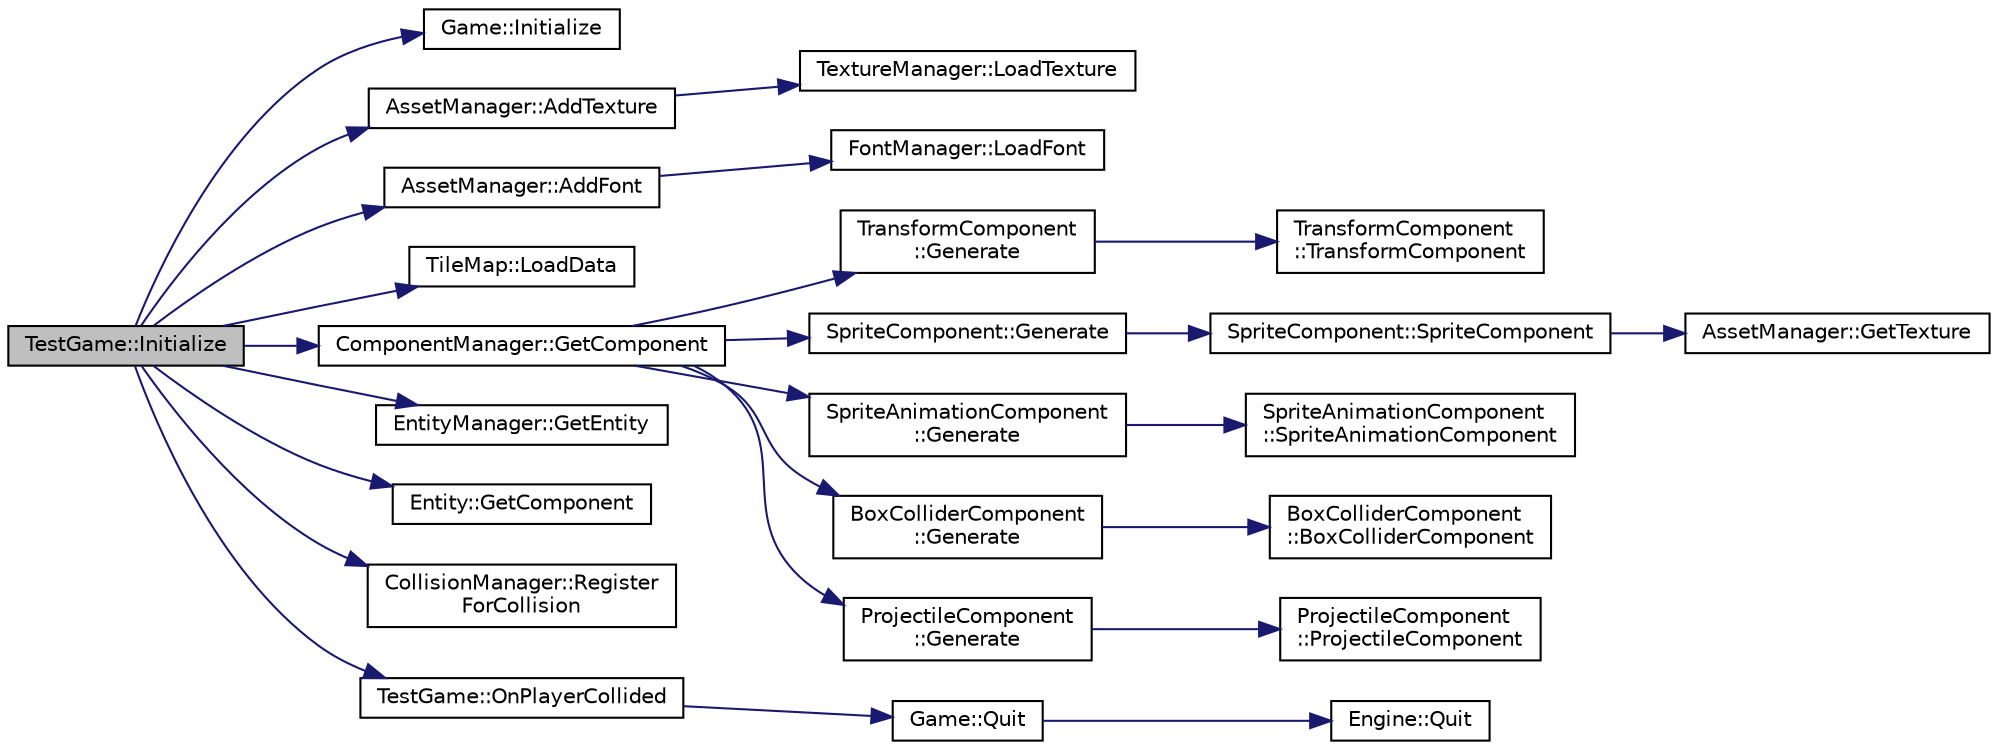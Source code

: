 digraph "TestGame::Initialize"
{
  edge [fontname="Helvetica",fontsize="10",labelfontname="Helvetica",labelfontsize="10"];
  node [fontname="Helvetica",fontsize="10",shape=record];
  rankdir="LR";
  Node1 [label="TestGame::Initialize",height=0.2,width=0.4,color="black", fillcolor="grey75", style="filled", fontcolor="black"];
  Node1 -> Node2 [color="midnightblue",fontsize="10",style="solid",fontname="Helvetica"];
  Node2 [label="Game::Initialize",height=0.2,width=0.4,color="black", fillcolor="white", style="filled",URL="$class_game.html#adc01a7fae5261c95f7e6b41024e6c533"];
  Node1 -> Node3 [color="midnightblue",fontsize="10",style="solid",fontname="Helvetica"];
  Node3 [label="AssetManager::AddTexture",height=0.2,width=0.4,color="black", fillcolor="white", style="filled",URL="$class_asset_manager.html#a9e78da203ca88cc4e0bd8441e8bd0977"];
  Node3 -> Node4 [color="midnightblue",fontsize="10",style="solid",fontname="Helvetica"];
  Node4 [label="TextureManager::LoadTexture",height=0.2,width=0.4,color="black", fillcolor="white", style="filled",URL="$class_texture_manager.html#a9ca02c19d39a84c973d5ae7bb3859bf6"];
  Node1 -> Node5 [color="midnightblue",fontsize="10",style="solid",fontname="Helvetica"];
  Node5 [label="AssetManager::AddFont",height=0.2,width=0.4,color="black", fillcolor="white", style="filled",URL="$class_asset_manager.html#aa224b14753f6077046c2b07e7c464b8b"];
  Node5 -> Node6 [color="midnightblue",fontsize="10",style="solid",fontname="Helvetica"];
  Node6 [label="FontManager::LoadFont",height=0.2,width=0.4,color="black", fillcolor="white", style="filled",URL="$class_font_manager.html#af7ac96454f2a8b1d0c206059c5d96ab5"];
  Node1 -> Node7 [color="midnightblue",fontsize="10",style="solid",fontname="Helvetica"];
  Node7 [label="TileMap::LoadData",height=0.2,width=0.4,color="black", fillcolor="white", style="filled",URL="$class_tile_map.html#aaffc9f6583ecb18bf9d3b8ba88225c4c"];
  Node1 -> Node8 [color="midnightblue",fontsize="10",style="solid",fontname="Helvetica"];
  Node8 [label="ComponentManager::GetComponent",height=0.2,width=0.4,color="black", fillcolor="white", style="filled",URL="$class_component_manager.html#a05b315bf921099149344d8bc296f6f33"];
  Node8 -> Node9 [color="midnightblue",fontsize="10",style="solid",fontname="Helvetica"];
  Node9 [label="TransformComponent\l::Generate",height=0.2,width=0.4,color="black", fillcolor="white", style="filled",URL="$class_transform_component.html#a41606483440f00b1a5deec4461e5852f"];
  Node9 -> Node10 [color="midnightblue",fontsize="10",style="solid",fontname="Helvetica"];
  Node10 [label="TransformComponent\l::TransformComponent",height=0.2,width=0.4,color="black", fillcolor="white", style="filled",URL="$class_transform_component.html#a386cd56cbf167f0f2c6ef3ad70988873"];
  Node8 -> Node11 [color="midnightblue",fontsize="10",style="solid",fontname="Helvetica"];
  Node11 [label="SpriteComponent::Generate",height=0.2,width=0.4,color="black", fillcolor="white", style="filled",URL="$class_sprite_component.html#a1b5312b564c0359a856c204da4b5db29"];
  Node11 -> Node12 [color="midnightblue",fontsize="10",style="solid",fontname="Helvetica"];
  Node12 [label="SpriteComponent::SpriteComponent",height=0.2,width=0.4,color="black", fillcolor="white", style="filled",URL="$class_sprite_component.html#aa4a6a76bb20de19ca77ea85fae8a5b0e"];
  Node12 -> Node13 [color="midnightblue",fontsize="10",style="solid",fontname="Helvetica"];
  Node13 [label="AssetManager::GetTexture",height=0.2,width=0.4,color="black", fillcolor="white", style="filled",URL="$class_asset_manager.html#ad559f4c28f82f5cf5b3cd2753cbd9f3b"];
  Node8 -> Node14 [color="midnightblue",fontsize="10",style="solid",fontname="Helvetica"];
  Node14 [label="SpriteAnimationComponent\l::Generate",height=0.2,width=0.4,color="black", fillcolor="white", style="filled",URL="$class_sprite_animation_component.html#a90f246bf2e4fe0bd9a477ca483227cb8"];
  Node14 -> Node15 [color="midnightblue",fontsize="10",style="solid",fontname="Helvetica"];
  Node15 [label="SpriteAnimationComponent\l::SpriteAnimationComponent",height=0.2,width=0.4,color="black", fillcolor="white", style="filled",URL="$class_sprite_animation_component.html#acf40eb37b0b3c258cf98ee3718264825"];
  Node8 -> Node16 [color="midnightblue",fontsize="10",style="solid",fontname="Helvetica"];
  Node16 [label="BoxColliderComponent\l::Generate",height=0.2,width=0.4,color="black", fillcolor="white", style="filled",URL="$class_box_collider_component.html#a4863b183c726d6307435831a19bf7036"];
  Node16 -> Node17 [color="midnightblue",fontsize="10",style="solid",fontname="Helvetica"];
  Node17 [label="BoxColliderComponent\l::BoxColliderComponent",height=0.2,width=0.4,color="black", fillcolor="white", style="filled",URL="$class_box_collider_component.html#a45b63ceebbe798a0835657ae33cb75a0"];
  Node8 -> Node18 [color="midnightblue",fontsize="10",style="solid",fontname="Helvetica"];
  Node18 [label="ProjectileComponent\l::Generate",height=0.2,width=0.4,color="black", fillcolor="white", style="filled",URL="$class_projectile_component.html#a795d56d1b41f29ac9678e7c8d7913bc6"];
  Node18 -> Node19 [color="midnightblue",fontsize="10",style="solid",fontname="Helvetica"];
  Node19 [label="ProjectileComponent\l::ProjectileComponent",height=0.2,width=0.4,color="black", fillcolor="white", style="filled",URL="$class_projectile_component.html#ae73c24b453f6015da271f56bae3a275c"];
  Node1 -> Node20 [color="midnightblue",fontsize="10",style="solid",fontname="Helvetica"];
  Node20 [label="EntityManager::GetEntity",height=0.2,width=0.4,color="black", fillcolor="white", style="filled",URL="$class_entity_manager.html#a4c61fde53beeecb6a25921803f469748"];
  Node1 -> Node21 [color="midnightblue",fontsize="10",style="solid",fontname="Helvetica"];
  Node21 [label="Entity::GetComponent",height=0.2,width=0.4,color="black", fillcolor="white", style="filled",URL="$class_entity.html#a0084a74b2e2a363e4d3224d1877b9cf3"];
  Node1 -> Node22 [color="midnightblue",fontsize="10",style="solid",fontname="Helvetica"];
  Node22 [label="CollisionManager::Register\lForCollision",height=0.2,width=0.4,color="black", fillcolor="white", style="filled",URL="$class_collision_manager.html#a60d1c63b3467cabe55980c7d91ab7fec"];
  Node1 -> Node23 [color="midnightblue",fontsize="10",style="solid",fontname="Helvetica"];
  Node23 [label="TestGame::OnPlayerCollided",height=0.2,width=0.4,color="black", fillcolor="white", style="filled",URL="$class_test_game.html#a0ef8111957ca9329fe2f8782a5cb3dce"];
  Node23 -> Node24 [color="midnightblue",fontsize="10",style="solid",fontname="Helvetica"];
  Node24 [label="Game::Quit",height=0.2,width=0.4,color="black", fillcolor="white", style="filled",URL="$class_game.html#a1827c75a4b4ab4a543bf99772a55337c"];
  Node24 -> Node25 [color="midnightblue",fontsize="10",style="solid",fontname="Helvetica"];
  Node25 [label="Engine::Quit",height=0.2,width=0.4,color="black", fillcolor="white", style="filled",URL="$class_engine.html#ac703279e3531bc1e668115affceb8c37"];
}
